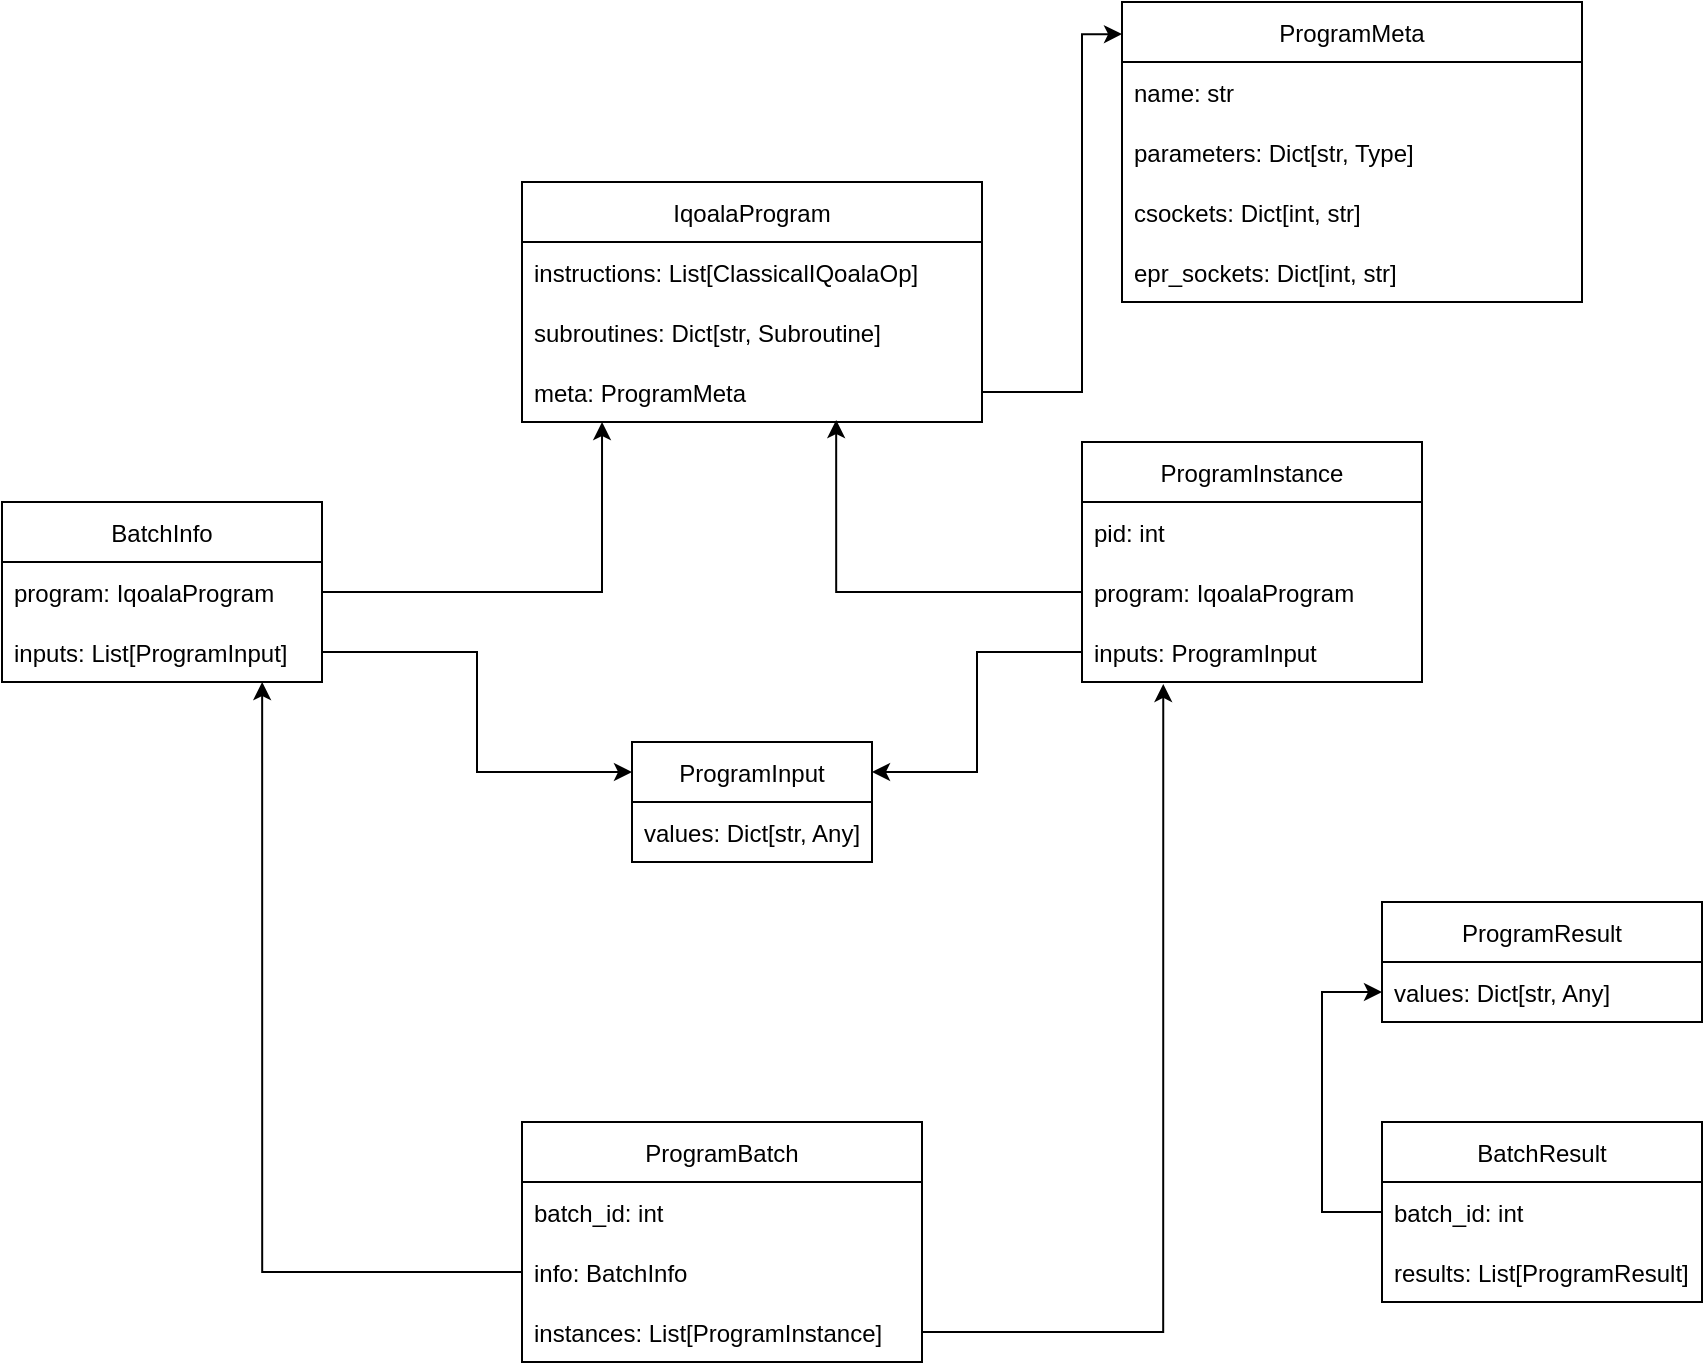 <mxfile version="20.8.13" type="embed">
    <diagram id="D4VJ8rbdvwUYpfzBsrsD" name="Page-1">
        <mxGraphModel dx="1091" dy="792" grid="1" gridSize="10" guides="1" tooltips="1" connect="1" arrows="1" fold="1" page="1" pageScale="1" pageWidth="850" pageHeight="1100" math="0" shadow="0">
            <root>
                <mxCell id="0"/>
                <mxCell id="1" parent="0"/>
                <mxCell id="2" value="IqoalaProgram" style="swimlane;fontStyle=0;childLayout=stackLayout;horizontal=1;startSize=30;horizontalStack=0;resizeParent=1;resizeParentMax=0;resizeLast=0;collapsible=1;marginBottom=0;" parent="1" vertex="1">
                    <mxGeometry x="260" y="120" width="230" height="120" as="geometry">
                        <mxRectangle x="350" y="350" width="60" height="30" as="alternateBounds"/>
                    </mxGeometry>
                </mxCell>
                <mxCell id="3" value="instructions: List[ClassicalIQoalaOp]" style="text;strokeColor=none;fillColor=none;align=left;verticalAlign=middle;spacingLeft=4;spacingRight=4;overflow=hidden;points=[[0,0.5],[1,0.5]];portConstraint=eastwest;rotatable=0;" parent="2" vertex="1">
                    <mxGeometry y="30" width="230" height="30" as="geometry"/>
                </mxCell>
                <mxCell id="4" value="subroutines: Dict[str, Subroutine]" style="text;strokeColor=none;fillColor=none;align=left;verticalAlign=middle;spacingLeft=4;spacingRight=4;overflow=hidden;points=[[0,0.5],[1,0.5]];portConstraint=eastwest;rotatable=0;" parent="2" vertex="1">
                    <mxGeometry y="60" width="230" height="30" as="geometry"/>
                </mxCell>
                <mxCell id="5" value="meta: ProgramMeta" style="text;strokeColor=none;fillColor=none;align=left;verticalAlign=middle;spacingLeft=4;spacingRight=4;overflow=hidden;points=[[0,0.5],[1,0.5]];portConstraint=eastwest;rotatable=0;" parent="2" vertex="1">
                    <mxGeometry y="90" width="230" height="30" as="geometry"/>
                </mxCell>
                <mxCell id="7" value="BatchInfo" style="swimlane;fontStyle=0;childLayout=stackLayout;horizontal=1;startSize=30;horizontalStack=0;resizeParent=1;resizeParentMax=0;resizeLast=0;collapsible=1;marginBottom=0;" parent="1" vertex="1">
                    <mxGeometry y="280" width="160" height="90" as="geometry"/>
                </mxCell>
                <mxCell id="9" value="program: IqoalaProgram" style="text;strokeColor=none;fillColor=none;align=left;verticalAlign=middle;spacingLeft=4;spacingRight=4;overflow=hidden;points=[[0,0.5],[1,0.5]];portConstraint=eastwest;rotatable=0;" parent="7" vertex="1">
                    <mxGeometry y="30" width="160" height="30" as="geometry"/>
                </mxCell>
                <mxCell id="10" value="inputs: List[ProgramInput]" style="text;strokeColor=none;fillColor=none;align=left;verticalAlign=middle;spacingLeft=4;spacingRight=4;overflow=hidden;points=[[0,0.5],[1,0.5]];portConstraint=eastwest;rotatable=0;" parent="7" vertex="1">
                    <mxGeometry y="60" width="160" height="30" as="geometry"/>
                </mxCell>
                <mxCell id="12" value="ProgramInstance" style="swimlane;fontStyle=0;childLayout=stackLayout;horizontal=1;startSize=30;horizontalStack=0;resizeParent=1;resizeParentMax=0;resizeLast=0;collapsible=1;marginBottom=0;" parent="1" vertex="1">
                    <mxGeometry x="540" y="250" width="170" height="120" as="geometry">
                        <mxRectangle x="350" y="350" width="60" height="30" as="alternateBounds"/>
                    </mxGeometry>
                </mxCell>
                <mxCell id="13" value="pid: int" style="text;strokeColor=none;fillColor=none;align=left;verticalAlign=middle;spacingLeft=4;spacingRight=4;overflow=hidden;points=[[0,0.5],[1,0.5]];portConstraint=eastwest;rotatable=0;" parent="12" vertex="1">
                    <mxGeometry y="30" width="170" height="30" as="geometry"/>
                </mxCell>
                <mxCell id="14" value="program: IqoalaProgram" style="text;strokeColor=none;fillColor=none;align=left;verticalAlign=middle;spacingLeft=4;spacingRight=4;overflow=hidden;points=[[0,0.5],[1,0.5]];portConstraint=eastwest;rotatable=0;" parent="12" vertex="1">
                    <mxGeometry y="60" width="170" height="30" as="geometry"/>
                </mxCell>
                <mxCell id="15" value="inputs: ProgramInput" style="text;strokeColor=none;fillColor=none;align=left;verticalAlign=middle;spacingLeft=4;spacingRight=4;overflow=hidden;points=[[0,0.5],[1,0.5]];portConstraint=eastwest;rotatable=0;" parent="12" vertex="1">
                    <mxGeometry y="90" width="170" height="30" as="geometry"/>
                </mxCell>
                <mxCell id="17" value="ProgramBatch" style="swimlane;fontStyle=0;childLayout=stackLayout;horizontal=1;startSize=30;horizontalStack=0;resizeParent=1;resizeParentMax=0;resizeLast=0;collapsible=1;marginBottom=0;" parent="1" vertex="1">
                    <mxGeometry x="260" y="590" width="200" height="120" as="geometry">
                        <mxRectangle x="350" y="350" width="60" height="30" as="alternateBounds"/>
                    </mxGeometry>
                </mxCell>
                <mxCell id="39" value="batch_id: int" style="text;strokeColor=none;fillColor=none;align=left;verticalAlign=middle;spacingLeft=4;spacingRight=4;overflow=hidden;points=[[0,0.5],[1,0.5]];portConstraint=eastwest;rotatable=0;" parent="17" vertex="1">
                    <mxGeometry y="30" width="200" height="30" as="geometry"/>
                </mxCell>
                <mxCell id="18" value="info: BatchInfo" style="text;strokeColor=none;fillColor=none;align=left;verticalAlign=middle;spacingLeft=4;spacingRight=4;overflow=hidden;points=[[0,0.5],[1,0.5]];portConstraint=eastwest;rotatable=0;" parent="17" vertex="1">
                    <mxGeometry y="60" width="200" height="30" as="geometry"/>
                </mxCell>
                <mxCell id="19" value="instances: List[ProgramInstance]" style="text;strokeColor=none;fillColor=none;align=left;verticalAlign=middle;spacingLeft=4;spacingRight=4;overflow=hidden;points=[[0,0.5],[1,0.5]];portConstraint=eastwest;rotatable=0;" parent="17" vertex="1">
                    <mxGeometry y="90" width="200" height="30" as="geometry"/>
                </mxCell>
                <mxCell id="21" style="edgeStyle=orthogonalEdgeStyle;rounded=0;html=1;exitX=0;exitY=0.5;exitDx=0;exitDy=0;entryX=0.683;entryY=0.967;entryDx=0;entryDy=0;entryPerimeter=0;startArrow=none;startFill=0;" parent="1" source="14" target="5" edge="1">
                    <mxGeometry relative="1" as="geometry"/>
                </mxCell>
                <mxCell id="22" style="edgeStyle=orthogonalEdgeStyle;rounded=0;html=1;exitX=1;exitY=0.5;exitDx=0;exitDy=0;entryX=0.174;entryY=1;entryDx=0;entryDy=0;entryPerimeter=0;startArrow=none;startFill=0;" parent="1" source="9" target="5" edge="1">
                    <mxGeometry relative="1" as="geometry"/>
                </mxCell>
                <mxCell id="23" style="edgeStyle=orthogonalEdgeStyle;rounded=0;html=1;exitX=0;exitY=0.5;exitDx=0;exitDy=0;entryX=0.813;entryY=1;entryDx=0;entryDy=0;entryPerimeter=0;startArrow=none;startFill=0;" parent="1" source="18" target="10" edge="1">
                    <mxGeometry relative="1" as="geometry"/>
                </mxCell>
                <mxCell id="24" style="edgeStyle=orthogonalEdgeStyle;rounded=0;html=1;exitX=1;exitY=0.5;exitDx=0;exitDy=0;entryX=0.239;entryY=1.033;entryDx=0;entryDy=0;entryPerimeter=0;startArrow=none;startFill=0;" parent="1" source="19" target="15" edge="1">
                    <mxGeometry relative="1" as="geometry"/>
                </mxCell>
                <mxCell id="25" value="ProgramResult" style="swimlane;fontStyle=0;childLayout=stackLayout;horizontal=1;startSize=30;horizontalStack=0;resizeParent=1;resizeParentMax=0;resizeLast=0;collapsible=1;marginBottom=0;" parent="1" vertex="1">
                    <mxGeometry x="690" y="480" width="160" height="60" as="geometry">
                        <mxRectangle x="350" y="350" width="60" height="30" as="alternateBounds"/>
                    </mxGeometry>
                </mxCell>
                <mxCell id="27" value="values: Dict[str, Any]" style="text;strokeColor=none;fillColor=none;align=left;verticalAlign=middle;spacingLeft=4;spacingRight=4;overflow=hidden;points=[[0,0.5],[1,0.5]];portConstraint=eastwest;rotatable=0;" parent="25" vertex="1">
                    <mxGeometry y="30" width="160" height="30" as="geometry"/>
                </mxCell>
                <mxCell id="28" value="ProgramInput" style="swimlane;fontStyle=0;childLayout=stackLayout;horizontal=1;startSize=30;horizontalStack=0;resizeParent=1;resizeParentMax=0;resizeLast=0;collapsible=1;marginBottom=0;" parent="1" vertex="1">
                    <mxGeometry x="315" y="400" width="120" height="60" as="geometry">
                        <mxRectangle x="350" y="350" width="60" height="30" as="alternateBounds"/>
                    </mxGeometry>
                </mxCell>
                <mxCell id="29" value="values: Dict[str, Any]" style="text;strokeColor=none;fillColor=none;align=left;verticalAlign=middle;spacingLeft=4;spacingRight=4;overflow=hidden;points=[[0,0.5],[1,0.5]];portConstraint=eastwest;rotatable=0;" parent="28" vertex="1">
                    <mxGeometry y="30" width="120" height="30" as="geometry"/>
                </mxCell>
                <mxCell id="30" style="edgeStyle=orthogonalEdgeStyle;rounded=0;html=1;exitX=1;exitY=0.5;exitDx=0;exitDy=0;entryX=0;entryY=0.25;entryDx=0;entryDy=0;startArrow=none;startFill=0;" parent="1" source="10" target="28" edge="1">
                    <mxGeometry relative="1" as="geometry"/>
                </mxCell>
                <mxCell id="31" style="edgeStyle=orthogonalEdgeStyle;rounded=0;html=1;exitX=0;exitY=0.5;exitDx=0;exitDy=0;entryX=1;entryY=0.25;entryDx=0;entryDy=0;startArrow=none;startFill=0;" parent="1" source="15" target="28" edge="1">
                    <mxGeometry relative="1" as="geometry"/>
                </mxCell>
                <mxCell id="32" value="BatchResult" style="swimlane;fontStyle=0;childLayout=stackLayout;horizontal=1;startSize=30;horizontalStack=0;resizeParent=1;resizeParentMax=0;resizeLast=0;collapsible=1;marginBottom=0;" parent="1" vertex="1">
                    <mxGeometry x="690" y="590" width="160" height="90" as="geometry">
                        <mxRectangle x="350" y="350" width="60" height="30" as="alternateBounds"/>
                    </mxGeometry>
                </mxCell>
                <mxCell id="40" value="batch_id: int" style="text;strokeColor=none;fillColor=none;align=left;verticalAlign=middle;spacingLeft=4;spacingRight=4;overflow=hidden;points=[[0,0.5],[1,0.5]];portConstraint=eastwest;rotatable=0;" parent="32" vertex="1">
                    <mxGeometry y="30" width="160" height="30" as="geometry"/>
                </mxCell>
                <mxCell id="33" value="results: List[ProgramResult]" style="text;strokeColor=none;fillColor=none;align=left;verticalAlign=middle;spacingLeft=4;spacingRight=4;overflow=hidden;points=[[0,0.5],[1,0.5]];portConstraint=eastwest;rotatable=0;" parent="32" vertex="1">
                    <mxGeometry y="60" width="160" height="30" as="geometry"/>
                </mxCell>
                <mxCell id="34" style="edgeStyle=orthogonalEdgeStyle;rounded=0;html=1;exitX=0;exitY=0.5;exitDx=0;exitDy=0;startArrow=none;startFill=0;entryX=0;entryY=0.5;entryDx=0;entryDy=0;" parent="1" source="33" target="27" edge="1">
                    <mxGeometry relative="1" as="geometry">
                        <mxPoint x="650" y="510" as="targetPoint"/>
                        <Array as="points">
                            <mxPoint x="660" y="635"/>
                            <mxPoint x="660" y="525"/>
                        </Array>
                    </mxGeometry>
                </mxCell>
                <mxCell id="35" value="ProgramMeta" style="swimlane;fontStyle=0;childLayout=stackLayout;horizontal=1;startSize=30;horizontalStack=0;resizeParent=1;resizeParentMax=0;resizeLast=0;collapsible=1;marginBottom=0;" parent="1" vertex="1">
                    <mxGeometry x="560" y="30" width="230" height="150" as="geometry">
                        <mxRectangle x="350" y="350" width="60" height="30" as="alternateBounds"/>
                    </mxGeometry>
                </mxCell>
                <mxCell id="36" value="name: str" style="text;strokeColor=none;fillColor=none;align=left;verticalAlign=middle;spacingLeft=4;spacingRight=4;overflow=hidden;points=[[0,0.5],[1,0.5]];portConstraint=eastwest;rotatable=0;" parent="35" vertex="1">
                    <mxGeometry y="30" width="230" height="30" as="geometry"/>
                </mxCell>
                <mxCell id="37" value="parameters: Dict[str, Type]" style="text;strokeColor=none;fillColor=none;align=left;verticalAlign=middle;spacingLeft=4;spacingRight=4;overflow=hidden;points=[[0,0.5],[1,0.5]];portConstraint=eastwest;rotatable=0;" parent="35" vertex="1">
                    <mxGeometry y="60" width="230" height="30" as="geometry"/>
                </mxCell>
                <mxCell id="38" value="csockets: Dict[int, str]" style="text;strokeColor=none;fillColor=none;align=left;verticalAlign=middle;spacingLeft=4;spacingRight=4;overflow=hidden;points=[[0,0.5],[1,0.5]];portConstraint=eastwest;rotatable=0;" parent="35" vertex="1">
                    <mxGeometry y="90" width="230" height="30" as="geometry"/>
                </mxCell>
                <mxCell id="41" value="epr_sockets: Dict[int, str]" style="text;strokeColor=none;fillColor=none;align=left;verticalAlign=middle;spacingLeft=4;spacingRight=4;overflow=hidden;points=[[0,0.5],[1,0.5]];portConstraint=eastwest;rotatable=0;" parent="35" vertex="1">
                    <mxGeometry y="120" width="230" height="30" as="geometry"/>
                </mxCell>
                <mxCell id="42" style="edgeStyle=orthogonalEdgeStyle;html=1;exitX=1;exitY=0.5;exitDx=0;exitDy=0;rounded=0;entryX=0;entryY=0.107;entryDx=0;entryDy=0;entryPerimeter=0;" parent="1" source="5" target="35" edge="1">
                    <mxGeometry relative="1" as="geometry">
                        <mxPoint x="560" y="95" as="targetPoint"/>
                        <Array as="points">
                            <mxPoint x="540" y="225"/>
                            <mxPoint x="540" y="46"/>
                        </Array>
                    </mxGeometry>
                </mxCell>
            </root>
        </mxGraphModel>
    </diagram>
</mxfile>